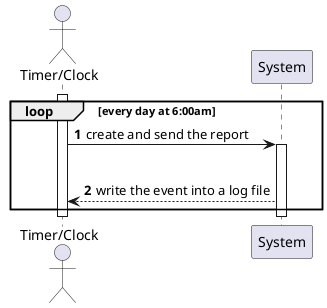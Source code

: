 @startuml
autonumber
'hide footbox
actor "Timer/Clock" as TC
participant "System" as SYS

activate TC
loop every day at 6:00am
TC -> SYS : create and send the report
activate SYS
|||
SYS --> TC : write the event into a log file
end
deactivate SYS
deactivate TC

@enduml